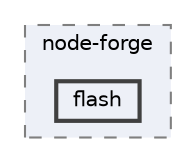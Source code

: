 digraph "pkiclassroomrescheduler/src/main/frontend/node_modules/node-forge/flash"
{
 // LATEX_PDF_SIZE
  bgcolor="transparent";
  edge [fontname=Helvetica,fontsize=10,labelfontname=Helvetica,labelfontsize=10];
  node [fontname=Helvetica,fontsize=10,shape=box,height=0.2,width=0.4];
  compound=true
  subgraph clusterdir_e3860aaa0b6fb60cf7a387f9817bfdc8 {
    graph [ bgcolor="#edf0f7", pencolor="grey50", label="node-forge", fontname=Helvetica,fontsize=10 style="filled,dashed", URL="dir_e3860aaa0b6fb60cf7a387f9817bfdc8.html",tooltip=""]
  dir_ae861d72c7e1295a25293a79c92270f9 [label="flash", fillcolor="#edf0f7", color="grey25", style="filled,bold", URL="dir_ae861d72c7e1295a25293a79c92270f9.html",tooltip=""];
  }
}
